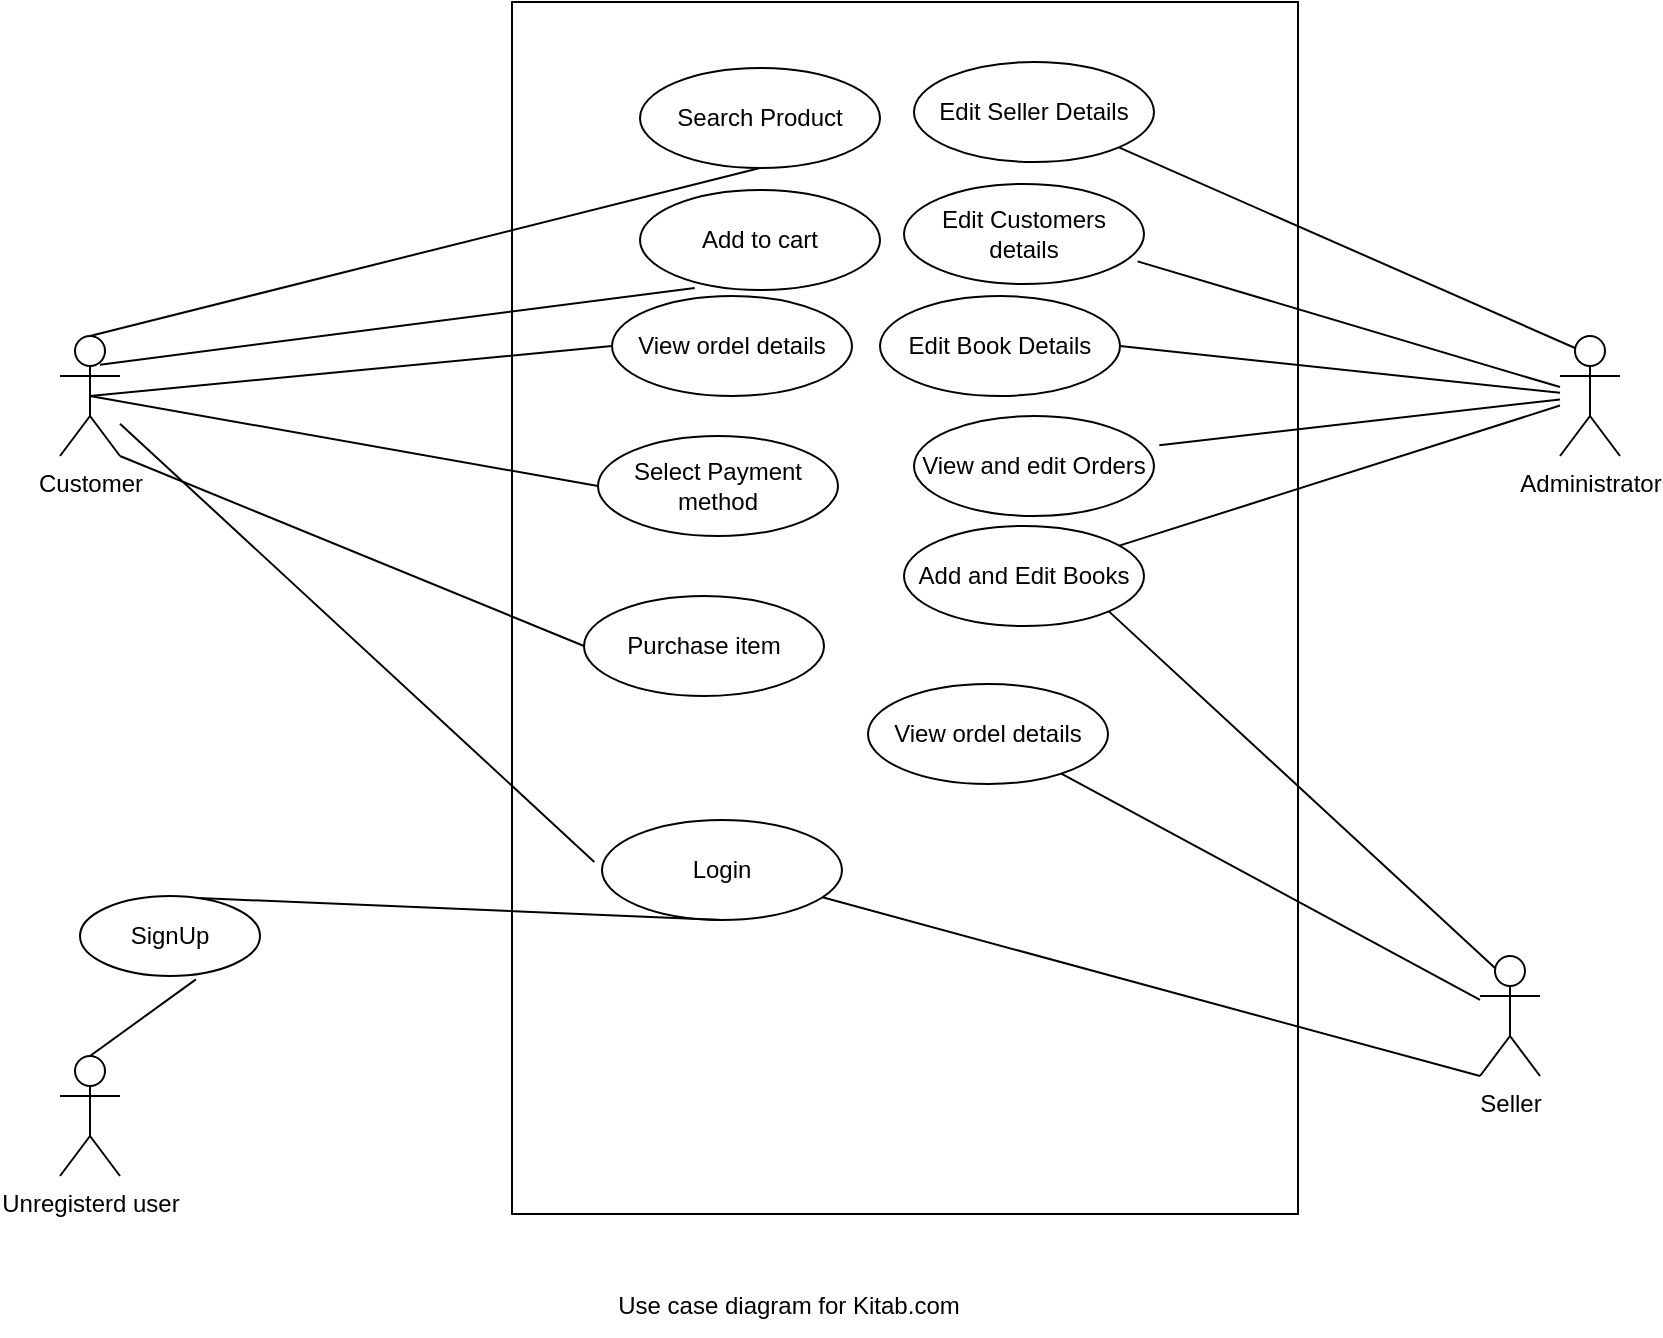 <mxfile version="24.4.13" type="device">
  <diagram id="58fiaoCaTnI0f2GJE9rY" name="Page-1">
    <mxGraphModel dx="1234" dy="712" grid="0" gridSize="10" guides="1" tooltips="1" connect="1" arrows="1" fold="1" page="1" pageScale="1" pageWidth="850" pageHeight="1100" math="0" shadow="0">
      <root>
        <mxCell id="0" />
        <mxCell id="1" parent="0" />
        <mxCell id="ib_iuspK-Iyk5ps7g4wy-1" value="Customer" style="shape=umlActor;verticalLabelPosition=bottom;verticalAlign=top;html=1;outlineConnect=0;" parent="1" vertex="1">
          <mxGeometry x="40" y="170" width="30" height="60" as="geometry" />
        </mxCell>
        <mxCell id="ib_iuspK-Iyk5ps7g4wy-2" value="Administrator" style="shape=umlActor;verticalLabelPosition=bottom;verticalAlign=top;html=1;outlineConnect=0;" parent="1" vertex="1">
          <mxGeometry x="790" y="170" width="30" height="60" as="geometry" />
        </mxCell>
        <mxCell id="ib_iuspK-Iyk5ps7g4wy-7" value="Unregisterd user" style="shape=umlActor;verticalLabelPosition=bottom;verticalAlign=top;html=1;outlineConnect=0;" parent="1" vertex="1">
          <mxGeometry x="40" y="530" width="30" height="60" as="geometry" />
        </mxCell>
        <mxCell id="ib_iuspK-Iyk5ps7g4wy-9" value="SignUp" style="ellipse;whiteSpace=wrap;html=1;" parent="1" vertex="1">
          <mxGeometry x="50" y="450" width="90" height="40" as="geometry" />
        </mxCell>
        <mxCell id="ib_iuspK-Iyk5ps7g4wy-10" value="" style="endArrow=none;html=1;rounded=0;entryX=0.5;entryY=0;entryDx=0;entryDy=0;entryPerimeter=0;exitX=0.644;exitY=1.042;exitDx=0;exitDy=0;exitPerimeter=0;" parent="1" source="ib_iuspK-Iyk5ps7g4wy-9" target="ib_iuspK-Iyk5ps7g4wy-7" edge="1">
          <mxGeometry width="50" height="50" relative="1" as="geometry">
            <mxPoint x="60" y="480" as="sourcePoint" />
            <mxPoint x="110" y="430" as="targetPoint" />
          </mxGeometry>
        </mxCell>
        <mxCell id="ib_iuspK-Iyk5ps7g4wy-11" value="Login" style="ellipse;whiteSpace=wrap;html=1;" parent="1" vertex="1">
          <mxGeometry x="311" y="412" width="120" height="50" as="geometry" />
        </mxCell>
        <mxCell id="ib_iuspK-Iyk5ps7g4wy-12" value="" style="endArrow=none;html=1;rounded=0;entryX=0.5;entryY=1;entryDx=0;entryDy=0;exitX=0.659;exitY=0.025;exitDx=0;exitDy=0;exitPerimeter=0;" parent="1" source="ib_iuspK-Iyk5ps7g4wy-9" target="ib_iuspK-Iyk5ps7g4wy-11" edge="1">
          <mxGeometry width="50" height="50" relative="1" as="geometry">
            <mxPoint x="100" y="410" as="sourcePoint" />
            <mxPoint x="150" y="360" as="targetPoint" />
          </mxGeometry>
        </mxCell>
        <mxCell id="ib_iuspK-Iyk5ps7g4wy-13" value="Search Product" style="ellipse;whiteSpace=wrap;html=1;" parent="1" vertex="1">
          <mxGeometry x="330" y="36" width="120" height="50" as="geometry" />
        </mxCell>
        <mxCell id="ib_iuspK-Iyk5ps7g4wy-14" value="Add to cart" style="ellipse;whiteSpace=wrap;html=1;" parent="1" vertex="1">
          <mxGeometry x="330" y="97" width="120" height="50" as="geometry" />
        </mxCell>
        <mxCell id="ib_iuspK-Iyk5ps7g4wy-15" value="View ordel details" style="ellipse;whiteSpace=wrap;html=1;" parent="1" vertex="1">
          <mxGeometry x="316" y="150" width="120" height="50" as="geometry" />
        </mxCell>
        <mxCell id="ib_iuspK-Iyk5ps7g4wy-16" value="Select Payment method" style="ellipse;whiteSpace=wrap;html=1;" parent="1" vertex="1">
          <mxGeometry x="309" y="220" width="120" height="50" as="geometry" />
        </mxCell>
        <mxCell id="ib_iuspK-Iyk5ps7g4wy-17" value="" style="endArrow=none;html=1;rounded=0;entryX=0.5;entryY=1;entryDx=0;entryDy=0;exitX=0.5;exitY=0;exitDx=0;exitDy=0;exitPerimeter=0;" parent="1" source="ib_iuspK-Iyk5ps7g4wy-1" target="ib_iuspK-Iyk5ps7g4wy-13" edge="1">
          <mxGeometry width="50" height="50" relative="1" as="geometry">
            <mxPoint x="60" y="170" as="sourcePoint" />
            <mxPoint x="110" y="120" as="targetPoint" />
          </mxGeometry>
        </mxCell>
        <mxCell id="ib_iuspK-Iyk5ps7g4wy-18" value="" style="endArrow=none;html=1;rounded=0;exitX=0.667;exitY=0.239;exitDx=0;exitDy=0;exitPerimeter=0;entryX=0.228;entryY=0.98;entryDx=0;entryDy=0;entryPerimeter=0;" parent="1" source="ib_iuspK-Iyk5ps7g4wy-1" target="ib_iuspK-Iyk5ps7g4wy-14" edge="1">
          <mxGeometry width="50" height="50" relative="1" as="geometry">
            <mxPoint x="65" y="180" as="sourcePoint" />
            <mxPoint x="120" y="90" as="targetPoint" />
          </mxGeometry>
        </mxCell>
        <mxCell id="ib_iuspK-Iyk5ps7g4wy-19" value="" style="endArrow=none;html=1;rounded=0;entryX=0;entryY=0.5;entryDx=0;entryDy=0;exitX=0.5;exitY=0.5;exitDx=0;exitDy=0;exitPerimeter=0;" parent="1" source="ib_iuspK-Iyk5ps7g4wy-1" target="ib_iuspK-Iyk5ps7g4wy-15" edge="1">
          <mxGeometry width="50" height="50" relative="1" as="geometry">
            <mxPoint x="70" y="230" as="sourcePoint" />
            <mxPoint x="125" y="140" as="targetPoint" />
          </mxGeometry>
        </mxCell>
        <mxCell id="ib_iuspK-Iyk5ps7g4wy-20" value="" style="endArrow=none;html=1;rounded=0;entryX=0;entryY=0.5;entryDx=0;entryDy=0;exitX=0.5;exitY=0.5;exitDx=0;exitDy=0;exitPerimeter=0;" parent="1" source="ib_iuspK-Iyk5ps7g4wy-1" target="ib_iuspK-Iyk5ps7g4wy-16" edge="1">
          <mxGeometry width="50" height="50" relative="1" as="geometry">
            <mxPoint x="110" y="280" as="sourcePoint" />
            <mxPoint x="165" y="190" as="targetPoint" />
          </mxGeometry>
        </mxCell>
        <mxCell id="ib_iuspK-Iyk5ps7g4wy-21" value="Purchase item" style="ellipse;whiteSpace=wrap;html=1;" parent="1" vertex="1">
          <mxGeometry x="302" y="300" width="120" height="50" as="geometry" />
        </mxCell>
        <mxCell id="ib_iuspK-Iyk5ps7g4wy-22" value="" style="endArrow=none;html=1;rounded=0;entryX=0;entryY=0.5;entryDx=0;entryDy=0;exitX=1;exitY=1;exitDx=0;exitDy=0;exitPerimeter=0;" parent="1" source="ib_iuspK-Iyk5ps7g4wy-1" target="ib_iuspK-Iyk5ps7g4wy-21" edge="1">
          <mxGeometry width="50" height="50" relative="1" as="geometry">
            <mxPoint x="50" y="280" as="sourcePoint" />
            <mxPoint x="192.5" y="310" as="targetPoint" />
          </mxGeometry>
        </mxCell>
        <mxCell id="ib_iuspK-Iyk5ps7g4wy-23" value="" style="endArrow=none;html=1;rounded=0;entryX=-0.032;entryY=0.419;entryDx=0;entryDy=0;entryPerimeter=0;" parent="1" source="ib_iuspK-Iyk5ps7g4wy-1" target="ib_iuspK-Iyk5ps7g4wy-11" edge="1">
          <mxGeometry width="50" height="50" relative="1" as="geometry">
            <mxPoint x="80" y="330" as="sourcePoint" />
            <mxPoint x="230" y="350" as="targetPoint" />
          </mxGeometry>
        </mxCell>
        <mxCell id="ib_iuspK-Iyk5ps7g4wy-24" value="Edit Seller Details" style="ellipse;whiteSpace=wrap;html=1;" parent="1" vertex="1">
          <mxGeometry x="467" y="33" width="120" height="50" as="geometry" />
        </mxCell>
        <mxCell id="ib_iuspK-Iyk5ps7g4wy-25" value="Edit Customers details" style="ellipse;whiteSpace=wrap;html=1;" parent="1" vertex="1">
          <mxGeometry x="462" y="94" width="120" height="50" as="geometry" />
        </mxCell>
        <mxCell id="ib_iuspK-Iyk5ps7g4wy-26" value="Edit Book Details" style="ellipse;whiteSpace=wrap;html=1;" parent="1" vertex="1">
          <mxGeometry x="450" y="150" width="120" height="50" as="geometry" />
        </mxCell>
        <mxCell id="ib_iuspK-Iyk5ps7g4wy-27" value="View and edit Orders" style="ellipse;whiteSpace=wrap;html=1;" parent="1" vertex="1">
          <mxGeometry x="467" y="210" width="120" height="50" as="geometry" />
        </mxCell>
        <mxCell id="ib_iuspK-Iyk5ps7g4wy-28" value="" style="endArrow=none;html=1;rounded=0;entryX=1;entryY=1;entryDx=0;entryDy=0;exitX=0.25;exitY=0.1;exitDx=0;exitDy=0;exitPerimeter=0;" parent="1" source="ib_iuspK-Iyk5ps7g4wy-2" target="ib_iuspK-Iyk5ps7g4wy-24" edge="1">
          <mxGeometry width="50" height="50" relative="1" as="geometry">
            <mxPoint x="720" y="200" as="sourcePoint" />
            <mxPoint x="775" y="110" as="targetPoint" />
          </mxGeometry>
        </mxCell>
        <mxCell id="ib_iuspK-Iyk5ps7g4wy-29" value="" style="endArrow=none;html=1;rounded=0;entryX=0.973;entryY=0.774;entryDx=0;entryDy=0;entryPerimeter=0;" parent="1" source="ib_iuspK-Iyk5ps7g4wy-2" edge="1" target="ib_iuspK-Iyk5ps7g4wy-25">
          <mxGeometry width="50" height="50" relative="1" as="geometry">
            <mxPoint x="756" y="230" as="sourcePoint" />
            <mxPoint x="608" y="138" as="targetPoint" />
          </mxGeometry>
        </mxCell>
        <mxCell id="ib_iuspK-Iyk5ps7g4wy-30" value="" style="endArrow=none;html=1;rounded=0;entryX=1;entryY=0.5;entryDx=0;entryDy=0;" parent="1" source="ib_iuspK-Iyk5ps7g4wy-2" target="ib_iuspK-Iyk5ps7g4wy-26" edge="1">
          <mxGeometry width="50" height="50" relative="1" as="geometry">
            <mxPoint x="746" y="290" as="sourcePoint" />
            <mxPoint x="640" y="217" as="targetPoint" />
          </mxGeometry>
        </mxCell>
        <mxCell id="ib_iuspK-Iyk5ps7g4wy-31" value="" style="endArrow=none;html=1;rounded=0;entryX=1.022;entryY=0.292;entryDx=0;entryDy=0;entryPerimeter=0;" parent="1" source="ib_iuspK-Iyk5ps7g4wy-2" target="ib_iuspK-Iyk5ps7g4wy-27" edge="1">
          <mxGeometry width="50" height="50" relative="1" as="geometry">
            <mxPoint x="746" y="343" as="sourcePoint" />
            <mxPoint x="640" y="270" as="targetPoint" />
          </mxGeometry>
        </mxCell>
        <mxCell id="ib_iuspK-Iyk5ps7g4wy-32" value="Add and Edit Books" style="ellipse;whiteSpace=wrap;html=1;" parent="1" vertex="1">
          <mxGeometry x="462" y="265" width="120" height="50" as="geometry" />
        </mxCell>
        <mxCell id="ib_iuspK-Iyk5ps7g4wy-33" value="" style="endArrow=none;html=1;rounded=0;" parent="1" source="ib_iuspK-Iyk5ps7g4wy-2" target="ib_iuspK-Iyk5ps7g4wy-32" edge="1">
          <mxGeometry width="50" height="50" relative="1" as="geometry">
            <mxPoint x="760" y="333" as="sourcePoint" />
            <mxPoint x="650" y="320" as="targetPoint" />
          </mxGeometry>
        </mxCell>
        <mxCell id="ib_iuspK-Iyk5ps7g4wy-37" value="Seller" style="shape=umlActor;verticalLabelPosition=bottom;verticalAlign=top;html=1;outlineConnect=0;" parent="1" vertex="1">
          <mxGeometry x="750" y="480" width="30" height="60" as="geometry" />
        </mxCell>
        <mxCell id="ib_iuspK-Iyk5ps7g4wy-38" value="" style="endArrow=none;html=1;rounded=0;exitX=0;exitY=1;exitDx=0;exitDy=0;exitPerimeter=0;" parent="1" source="ib_iuspK-Iyk5ps7g4wy-37" target="ib_iuspK-Iyk5ps7g4wy-11" edge="1">
          <mxGeometry width="50" height="50" relative="1" as="geometry">
            <mxPoint x="430" y="580" as="sourcePoint" />
            <mxPoint x="480" y="530" as="targetPoint" />
          </mxGeometry>
        </mxCell>
        <mxCell id="ib_iuspK-Iyk5ps7g4wy-39" value="" style="endArrow=none;html=1;rounded=0;entryX=1;entryY=1;entryDx=0;entryDy=0;exitX=0.25;exitY=0.1;exitDx=0;exitDy=0;exitPerimeter=0;" parent="1" source="ib_iuspK-Iyk5ps7g4wy-37" target="ib_iuspK-Iyk5ps7g4wy-32" edge="1">
          <mxGeometry width="50" height="50" relative="1" as="geometry">
            <mxPoint x="430" y="380" as="sourcePoint" />
            <mxPoint x="480" y="330" as="targetPoint" />
          </mxGeometry>
        </mxCell>
        <mxCell id="ib_iuspK-Iyk5ps7g4wy-40" value="View ordel details" style="ellipse;whiteSpace=wrap;html=1;" parent="1" vertex="1">
          <mxGeometry x="444" y="344" width="120" height="50" as="geometry" />
        </mxCell>
        <mxCell id="ib_iuspK-Iyk5ps7g4wy-41" value="" style="endArrow=none;html=1;rounded=0;" parent="1" source="ib_iuspK-Iyk5ps7g4wy-37" target="ib_iuspK-Iyk5ps7g4wy-40" edge="1">
          <mxGeometry width="50" height="50" relative="1" as="geometry">
            <mxPoint x="620" y="460" as="sourcePoint" />
            <mxPoint x="670" y="410" as="targetPoint" />
          </mxGeometry>
        </mxCell>
        <mxCell id="ib_iuspK-Iyk5ps7g4wy-42" value="Use case diagram for Kitab.com" style="text;html=1;align=center;verticalAlign=middle;whiteSpace=wrap;rounded=0;" parent="1" vertex="1">
          <mxGeometry x="249" y="640" width="311" height="30" as="geometry" />
        </mxCell>
        <mxCell id="dxq-0IFxRNhnTE16Iwtk-3" value="" style="rounded=0;whiteSpace=wrap;html=1;fillColor=none;" vertex="1" parent="1">
          <mxGeometry x="266" y="3" width="393" height="606" as="geometry" />
        </mxCell>
      </root>
    </mxGraphModel>
  </diagram>
</mxfile>
